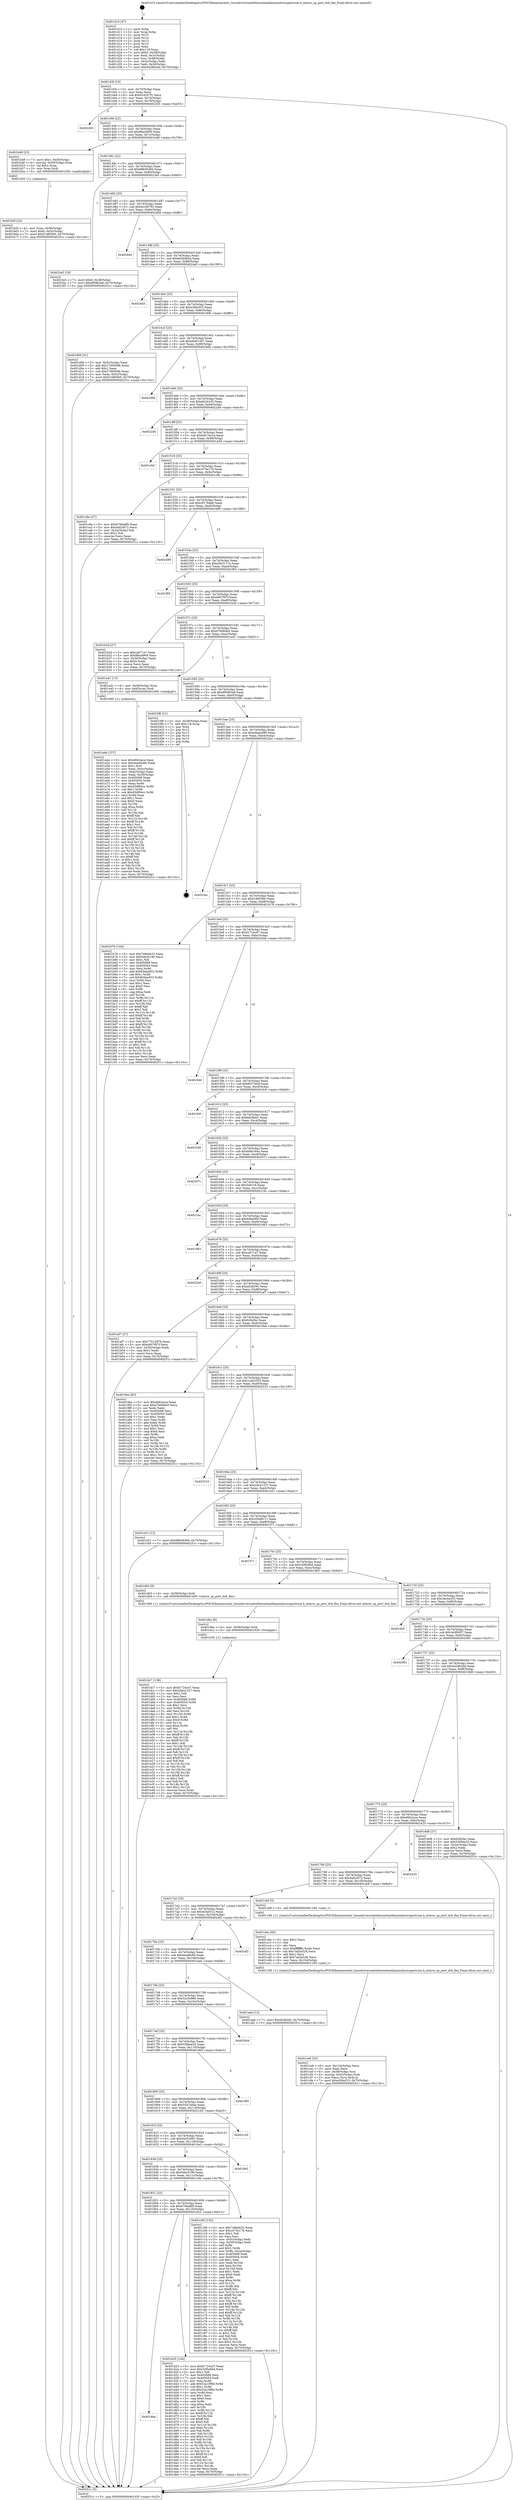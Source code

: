 digraph "0x401410" {
  label = "0x401410 (/mnt/c/Users/mathe/Desktop/tcc/POCII/binaries/extr_linuxdriversnetethernetmellanoxmlxswspectrum.h_mlxsw_sp_port_dcb_fini_Final-ollvm.out::main(0))"
  labelloc = "t"
  node[shape=record]

  Entry [label="",width=0.3,height=0.3,shape=circle,fillcolor=black,style=filled]
  "0x40143f" [label="{
     0x40143f [23]\l
     | [instrs]\l
     &nbsp;&nbsp;0x40143f \<+3\>: mov -0x70(%rbp),%eax\l
     &nbsp;&nbsp;0x401442 \<+2\>: mov %eax,%ecx\l
     &nbsp;&nbsp;0x401444 \<+6\>: sub $0x81d247f1,%ecx\l
     &nbsp;&nbsp;0x40144a \<+3\>: mov %eax,-0x74(%rbp)\l
     &nbsp;&nbsp;0x40144d \<+3\>: mov %ecx,-0x78(%rbp)\l
     &nbsp;&nbsp;0x401450 \<+6\>: je 0000000000402265 \<main+0xe55\>\l
  }"]
  "0x402265" [label="{
     0x402265\l
  }", style=dashed]
  "0x401456" [label="{
     0x401456 [22]\l
     | [instrs]\l
     &nbsp;&nbsp;0x401456 \<+5\>: jmp 000000000040145b \<main+0x4b\>\l
     &nbsp;&nbsp;0x40145b \<+3\>: mov -0x74(%rbp),%eax\l
     &nbsp;&nbsp;0x40145e \<+5\>: sub $0x8facb909,%eax\l
     &nbsp;&nbsp;0x401463 \<+3\>: mov %eax,-0x7c(%rbp)\l
     &nbsp;&nbsp;0x401466 \<+6\>: je 0000000000401b48 \<main+0x738\>\l
  }"]
  Exit [label="",width=0.3,height=0.3,shape=circle,fillcolor=black,style=filled,peripheries=2]
  "0x401b48" [label="{
     0x401b48 [23]\l
     | [instrs]\l
     &nbsp;&nbsp;0x401b48 \<+7\>: movl $0x1,-0x50(%rbp)\l
     &nbsp;&nbsp;0x401b4f \<+4\>: movslq -0x50(%rbp),%rax\l
     &nbsp;&nbsp;0x401b53 \<+4\>: shl $0x2,%rax\l
     &nbsp;&nbsp;0x401b57 \<+3\>: mov %rax,%rdi\l
     &nbsp;&nbsp;0x401b5a \<+5\>: call 0000000000401050 \<malloc@plt\>\l
     | [calls]\l
     &nbsp;&nbsp;0x401050 \{1\} (unknown)\l
  }"]
  "0x40146c" [label="{
     0x40146c [22]\l
     | [instrs]\l
     &nbsp;&nbsp;0x40146c \<+5\>: jmp 0000000000401471 \<main+0x61\>\l
     &nbsp;&nbsp;0x401471 \<+3\>: mov -0x74(%rbp),%eax\l
     &nbsp;&nbsp;0x401474 \<+5\>: sub $0x98836360,%eax\l
     &nbsp;&nbsp;0x401479 \<+3\>: mov %eax,-0x80(%rbp)\l
     &nbsp;&nbsp;0x40147c \<+6\>: je 00000000004023e5 \<main+0xfd5\>\l
  }"]
  "0x401dc7" [label="{
     0x401dc7 [138]\l
     | [instrs]\l
     &nbsp;&nbsp;0x401dc7 \<+5\>: mov $0xf1724cd7,%eax\l
     &nbsp;&nbsp;0x401dcc \<+5\>: mov $0x2de41237,%ecx\l
     &nbsp;&nbsp;0x401dd1 \<+2\>: mov $0x1,%dl\l
     &nbsp;&nbsp;0x401dd3 \<+2\>: xor %esi,%esi\l
     &nbsp;&nbsp;0x401dd5 \<+8\>: mov 0x405068,%r8d\l
     &nbsp;&nbsp;0x401ddd \<+8\>: mov 0x405054,%r9d\l
     &nbsp;&nbsp;0x401de5 \<+3\>: sub $0x1,%esi\l
     &nbsp;&nbsp;0x401de8 \<+3\>: mov %r8d,%r10d\l
     &nbsp;&nbsp;0x401deb \<+3\>: add %esi,%r10d\l
     &nbsp;&nbsp;0x401dee \<+4\>: imul %r10d,%r8d\l
     &nbsp;&nbsp;0x401df2 \<+4\>: and $0x1,%r8d\l
     &nbsp;&nbsp;0x401df6 \<+4\>: cmp $0x0,%r8d\l
     &nbsp;&nbsp;0x401dfa \<+4\>: sete %r11b\l
     &nbsp;&nbsp;0x401dfe \<+4\>: cmp $0xa,%r9d\l
     &nbsp;&nbsp;0x401e02 \<+3\>: setl %bl\l
     &nbsp;&nbsp;0x401e05 \<+3\>: mov %r11b,%r14b\l
     &nbsp;&nbsp;0x401e08 \<+4\>: xor $0xff,%r14b\l
     &nbsp;&nbsp;0x401e0c \<+3\>: mov %bl,%r15b\l
     &nbsp;&nbsp;0x401e0f \<+4\>: xor $0xff,%r15b\l
     &nbsp;&nbsp;0x401e13 \<+3\>: xor $0x1,%dl\l
     &nbsp;&nbsp;0x401e16 \<+3\>: mov %r14b,%r12b\l
     &nbsp;&nbsp;0x401e19 \<+4\>: and $0xff,%r12b\l
     &nbsp;&nbsp;0x401e1d \<+3\>: and %dl,%r11b\l
     &nbsp;&nbsp;0x401e20 \<+3\>: mov %r15b,%r13b\l
     &nbsp;&nbsp;0x401e23 \<+4\>: and $0xff,%r13b\l
     &nbsp;&nbsp;0x401e27 \<+2\>: and %dl,%bl\l
     &nbsp;&nbsp;0x401e29 \<+3\>: or %r11b,%r12b\l
     &nbsp;&nbsp;0x401e2c \<+3\>: or %bl,%r13b\l
     &nbsp;&nbsp;0x401e2f \<+3\>: xor %r13b,%r12b\l
     &nbsp;&nbsp;0x401e32 \<+3\>: or %r15b,%r14b\l
     &nbsp;&nbsp;0x401e35 \<+4\>: xor $0xff,%r14b\l
     &nbsp;&nbsp;0x401e39 \<+3\>: or $0x1,%dl\l
     &nbsp;&nbsp;0x401e3c \<+3\>: and %dl,%r14b\l
     &nbsp;&nbsp;0x401e3f \<+3\>: or %r14b,%r12b\l
     &nbsp;&nbsp;0x401e42 \<+4\>: test $0x1,%r12b\l
     &nbsp;&nbsp;0x401e46 \<+3\>: cmovne %ecx,%eax\l
     &nbsp;&nbsp;0x401e49 \<+3\>: mov %eax,-0x70(%rbp)\l
     &nbsp;&nbsp;0x401e4c \<+5\>: jmp 000000000040251c \<main+0x110c\>\l
  }"]
  "0x4023e5" [label="{
     0x4023e5 [19]\l
     | [instrs]\l
     &nbsp;&nbsp;0x4023e5 \<+7\>: movl $0x0,-0x38(%rbp)\l
     &nbsp;&nbsp;0x4023ec \<+7\>: movl $0xdf5963a8,-0x70(%rbp)\l
     &nbsp;&nbsp;0x4023f3 \<+5\>: jmp 000000000040251c \<main+0x110c\>\l
  }"]
  "0x401482" [label="{
     0x401482 [25]\l
     | [instrs]\l
     &nbsp;&nbsp;0x401482 \<+5\>: jmp 0000000000401487 \<main+0x77\>\l
     &nbsp;&nbsp;0x401487 \<+3\>: mov -0x74(%rbp),%eax\l
     &nbsp;&nbsp;0x40148a \<+5\>: sub $0x9cc58792,%eax\l
     &nbsp;&nbsp;0x40148f \<+6\>: mov %eax,-0x84(%rbp)\l
     &nbsp;&nbsp;0x401495 \<+6\>: je 000000000040240d \<main+0xffd\>\l
  }"]
  "0x401dbe" [label="{
     0x401dbe [9]\l
     | [instrs]\l
     &nbsp;&nbsp;0x401dbe \<+4\>: mov -0x58(%rbp),%rdi\l
     &nbsp;&nbsp;0x401dc2 \<+5\>: call 0000000000401030 \<free@plt\>\l
     | [calls]\l
     &nbsp;&nbsp;0x401030 \{1\} (unknown)\l
  }"]
  "0x40240d" [label="{
     0x40240d\l
  }", style=dashed]
  "0x40149b" [label="{
     0x40149b [25]\l
     | [instrs]\l
     &nbsp;&nbsp;0x40149b \<+5\>: jmp 00000000004014a0 \<main+0x90\>\l
     &nbsp;&nbsp;0x4014a0 \<+3\>: mov -0x74(%rbp),%eax\l
     &nbsp;&nbsp;0x4014a3 \<+5\>: sub $0x9e50db4a,%eax\l
     &nbsp;&nbsp;0x4014a8 \<+6\>: mov %eax,-0x88(%rbp)\l
     &nbsp;&nbsp;0x4014ae \<+6\>: je 00000000004024a5 \<main+0x1095\>\l
  }"]
  "0x40186a" [label="{
     0x40186a\l
  }", style=dashed]
  "0x4024a5" [label="{
     0x4024a5\l
  }", style=dashed]
  "0x4014b4" [label="{
     0x4014b4 [25]\l
     | [instrs]\l
     &nbsp;&nbsp;0x4014b4 \<+5\>: jmp 00000000004014b9 \<main+0xa9\>\l
     &nbsp;&nbsp;0x4014b9 \<+3\>: mov -0x74(%rbp),%eax\l
     &nbsp;&nbsp;0x4014bc \<+5\>: sub $0xa26bcf15,%eax\l
     &nbsp;&nbsp;0x4014c1 \<+6\>: mov %eax,-0x8c(%rbp)\l
     &nbsp;&nbsp;0x4014c7 \<+6\>: je 0000000000401d06 \<main+0x8f6\>\l
  }"]
  "0x401d25" [label="{
     0x401d25 [144]\l
     | [instrs]\l
     &nbsp;&nbsp;0x401d25 \<+5\>: mov $0xf1724cd7,%eax\l
     &nbsp;&nbsp;0x401d2a \<+5\>: mov $0x32f0c6b4,%ecx\l
     &nbsp;&nbsp;0x401d2f \<+2\>: mov $0x1,%dl\l
     &nbsp;&nbsp;0x401d31 \<+7\>: mov 0x405068,%esi\l
     &nbsp;&nbsp;0x401d38 \<+7\>: mov 0x405054,%edi\l
     &nbsp;&nbsp;0x401d3f \<+3\>: mov %esi,%r8d\l
     &nbsp;&nbsp;0x401d42 \<+7\>: add $0x52a19f8d,%r8d\l
     &nbsp;&nbsp;0x401d49 \<+4\>: sub $0x1,%r8d\l
     &nbsp;&nbsp;0x401d4d \<+7\>: sub $0x52a19f8d,%r8d\l
     &nbsp;&nbsp;0x401d54 \<+4\>: imul %r8d,%esi\l
     &nbsp;&nbsp;0x401d58 \<+3\>: and $0x1,%esi\l
     &nbsp;&nbsp;0x401d5b \<+3\>: cmp $0x0,%esi\l
     &nbsp;&nbsp;0x401d5e \<+4\>: sete %r9b\l
     &nbsp;&nbsp;0x401d62 \<+3\>: cmp $0xa,%edi\l
     &nbsp;&nbsp;0x401d65 \<+4\>: setl %r10b\l
     &nbsp;&nbsp;0x401d69 \<+3\>: mov %r9b,%r11b\l
     &nbsp;&nbsp;0x401d6c \<+4\>: xor $0xff,%r11b\l
     &nbsp;&nbsp;0x401d70 \<+3\>: mov %r10b,%bl\l
     &nbsp;&nbsp;0x401d73 \<+3\>: xor $0xff,%bl\l
     &nbsp;&nbsp;0x401d76 \<+3\>: xor $0x0,%dl\l
     &nbsp;&nbsp;0x401d79 \<+3\>: mov %r11b,%r14b\l
     &nbsp;&nbsp;0x401d7c \<+4\>: and $0x0,%r14b\l
     &nbsp;&nbsp;0x401d80 \<+3\>: and %dl,%r9b\l
     &nbsp;&nbsp;0x401d83 \<+3\>: mov %bl,%r15b\l
     &nbsp;&nbsp;0x401d86 \<+4\>: and $0x0,%r15b\l
     &nbsp;&nbsp;0x401d8a \<+3\>: and %dl,%r10b\l
     &nbsp;&nbsp;0x401d8d \<+3\>: or %r9b,%r14b\l
     &nbsp;&nbsp;0x401d90 \<+3\>: or %r10b,%r15b\l
     &nbsp;&nbsp;0x401d93 \<+3\>: xor %r15b,%r14b\l
     &nbsp;&nbsp;0x401d96 \<+3\>: or %bl,%r11b\l
     &nbsp;&nbsp;0x401d99 \<+4\>: xor $0xff,%r11b\l
     &nbsp;&nbsp;0x401d9d \<+3\>: or $0x0,%dl\l
     &nbsp;&nbsp;0x401da0 \<+3\>: and %dl,%r11b\l
     &nbsp;&nbsp;0x401da3 \<+3\>: or %r11b,%r14b\l
     &nbsp;&nbsp;0x401da6 \<+4\>: test $0x1,%r14b\l
     &nbsp;&nbsp;0x401daa \<+3\>: cmovne %ecx,%eax\l
     &nbsp;&nbsp;0x401dad \<+3\>: mov %eax,-0x70(%rbp)\l
     &nbsp;&nbsp;0x401db0 \<+5\>: jmp 000000000040251c \<main+0x110c\>\l
  }"]
  "0x401d06" [label="{
     0x401d06 [31]\l
     | [instrs]\l
     &nbsp;&nbsp;0x401d06 \<+3\>: mov -0x5c(%rbp),%eax\l
     &nbsp;&nbsp;0x401d09 \<+5\>: add $0x27d500d6,%eax\l
     &nbsp;&nbsp;0x401d0e \<+3\>: add $0x1,%eax\l
     &nbsp;&nbsp;0x401d11 \<+5\>: sub $0x27d500d6,%eax\l
     &nbsp;&nbsp;0x401d16 \<+3\>: mov %eax,-0x5c(%rbp)\l
     &nbsp;&nbsp;0x401d19 \<+7\>: movl $0xf14805b0,-0x70(%rbp)\l
     &nbsp;&nbsp;0x401d20 \<+5\>: jmp 000000000040251c \<main+0x110c\>\l
  }"]
  "0x4014cd" [label="{
     0x4014cd [25]\l
     | [instrs]\l
     &nbsp;&nbsp;0x4014cd \<+5\>: jmp 00000000004014d2 \<main+0xc2\>\l
     &nbsp;&nbsp;0x4014d2 \<+3\>: mov -0x74(%rbp),%eax\l
     &nbsp;&nbsp;0x4014d5 \<+5\>: sub $0xa6a013d7,%eax\l
     &nbsp;&nbsp;0x4014da \<+6\>: mov %eax,-0x90(%rbp)\l
     &nbsp;&nbsp;0x4014e0 \<+6\>: je 000000000040246b \<main+0x105b\>\l
  }"]
  "0x401ce6" [label="{
     0x401ce6 [32]\l
     | [instrs]\l
     &nbsp;&nbsp;0x401ce6 \<+6\>: mov -0x134(%rbp),%ecx\l
     &nbsp;&nbsp;0x401cec \<+3\>: imul %eax,%ecx\l
     &nbsp;&nbsp;0x401cef \<+4\>: mov -0x58(%rbp),%rsi\l
     &nbsp;&nbsp;0x401cf3 \<+4\>: movslq -0x5c(%rbp),%rdi\l
     &nbsp;&nbsp;0x401cf7 \<+3\>: mov %ecx,(%rsi,%rdi,4)\l
     &nbsp;&nbsp;0x401cfa \<+7\>: movl $0xa26bcf15,-0x70(%rbp)\l
     &nbsp;&nbsp;0x401d01 \<+5\>: jmp 000000000040251c \<main+0x110c\>\l
  }"]
  "0x40246b" [label="{
     0x40246b\l
  }", style=dashed]
  "0x4014e6" [label="{
     0x4014e6 [25]\l
     | [instrs]\l
     &nbsp;&nbsp;0x4014e6 \<+5\>: jmp 00000000004014eb \<main+0xdb\>\l
     &nbsp;&nbsp;0x4014eb \<+3\>: mov -0x74(%rbp),%eax\l
     &nbsp;&nbsp;0x4014ee \<+5\>: sub $0xafc34103,%eax\l
     &nbsp;&nbsp;0x4014f3 \<+6\>: mov %eax,-0x94(%rbp)\l
     &nbsp;&nbsp;0x4014f9 \<+6\>: je 00000000004022d4 \<main+0xec4\>\l
  }"]
  "0x401cbe" [label="{
     0x401cbe [40]\l
     | [instrs]\l
     &nbsp;&nbsp;0x401cbe \<+5\>: mov $0x2,%ecx\l
     &nbsp;&nbsp;0x401cc3 \<+1\>: cltd\l
     &nbsp;&nbsp;0x401cc4 \<+2\>: idiv %ecx\l
     &nbsp;&nbsp;0x401cc6 \<+6\>: imul $0xfffffffe,%edx,%ecx\l
     &nbsp;&nbsp;0x401ccc \<+6\>: sub $0x7ad3a526,%ecx\l
     &nbsp;&nbsp;0x401cd2 \<+3\>: add $0x1,%ecx\l
     &nbsp;&nbsp;0x401cd5 \<+6\>: add $0x7ad3a526,%ecx\l
     &nbsp;&nbsp;0x401cdb \<+6\>: mov %ecx,-0x134(%rbp)\l
     &nbsp;&nbsp;0x401ce1 \<+5\>: call 0000000000401160 \<next_i\>\l
     | [calls]\l
     &nbsp;&nbsp;0x401160 \{1\} (/mnt/c/Users/mathe/Desktop/tcc/POCII/binaries/extr_linuxdriversnetethernetmellanoxmlxswspectrum.h_mlxsw_sp_port_dcb_fini_Final-ollvm.out::next_i)\l
  }"]
  "0x4022d4" [label="{
     0x4022d4\l
  }", style=dashed]
  "0x4014ff" [label="{
     0x4014ff [25]\l
     | [instrs]\l
     &nbsp;&nbsp;0x4014ff \<+5\>: jmp 0000000000401504 \<main+0xf4\>\l
     &nbsp;&nbsp;0x401504 \<+3\>: mov -0x74(%rbp),%eax\l
     &nbsp;&nbsp;0x401507 \<+5\>: sub $0xbdc7ba1d,%eax\l
     &nbsp;&nbsp;0x40150c \<+6\>: mov %eax,-0x98(%rbp)\l
     &nbsp;&nbsp;0x401512 \<+6\>: je 0000000000401e5d \<main+0xa4d\>\l
  }"]
  "0x401851" [label="{
     0x401851 [25]\l
     | [instrs]\l
     &nbsp;&nbsp;0x401851 \<+5\>: jmp 0000000000401856 \<main+0x446\>\l
     &nbsp;&nbsp;0x401856 \<+3\>: mov -0x74(%rbp),%eax\l
     &nbsp;&nbsp;0x401859 \<+5\>: sub $0x6706a6f0,%eax\l
     &nbsp;&nbsp;0x40185e \<+6\>: mov %eax,-0x120(%rbp)\l
     &nbsp;&nbsp;0x401864 \<+6\>: je 0000000000401d25 \<main+0x915\>\l
  }"]
  "0x401e5d" [label="{
     0x401e5d\l
  }", style=dashed]
  "0x401518" [label="{
     0x401518 [25]\l
     | [instrs]\l
     &nbsp;&nbsp;0x401518 \<+5\>: jmp 000000000040151d \<main+0x10d\>\l
     &nbsp;&nbsp;0x40151d \<+3\>: mov -0x74(%rbp),%eax\l
     &nbsp;&nbsp;0x401520 \<+5\>: sub $0xc475e17b,%eax\l
     &nbsp;&nbsp;0x401525 \<+6\>: mov %eax,-0x9c(%rbp)\l
     &nbsp;&nbsp;0x40152b \<+6\>: je 0000000000401c9e \<main+0x88e\>\l
  }"]
  "0x401c06" [label="{
     0x401c06 [152]\l
     | [instrs]\l
     &nbsp;&nbsp;0x401c06 \<+5\>: mov $0x7e8a0e33,%eax\l
     &nbsp;&nbsp;0x401c0b \<+5\>: mov $0xc475e17b,%ecx\l
     &nbsp;&nbsp;0x401c10 \<+2\>: mov $0x1,%dl\l
     &nbsp;&nbsp;0x401c12 \<+2\>: xor %esi,%esi\l
     &nbsp;&nbsp;0x401c14 \<+3\>: mov -0x5c(%rbp),%edi\l
     &nbsp;&nbsp;0x401c17 \<+3\>: cmp -0x50(%rbp),%edi\l
     &nbsp;&nbsp;0x401c1a \<+4\>: setl %r8b\l
     &nbsp;&nbsp;0x401c1e \<+4\>: and $0x1,%r8b\l
     &nbsp;&nbsp;0x401c22 \<+4\>: mov %r8b,-0x2a(%rbp)\l
     &nbsp;&nbsp;0x401c26 \<+7\>: mov 0x405068,%edi\l
     &nbsp;&nbsp;0x401c2d \<+8\>: mov 0x405054,%r9d\l
     &nbsp;&nbsp;0x401c35 \<+3\>: sub $0x1,%esi\l
     &nbsp;&nbsp;0x401c38 \<+3\>: mov %edi,%r10d\l
     &nbsp;&nbsp;0x401c3b \<+3\>: add %esi,%r10d\l
     &nbsp;&nbsp;0x401c3e \<+4\>: imul %r10d,%edi\l
     &nbsp;&nbsp;0x401c42 \<+3\>: and $0x1,%edi\l
     &nbsp;&nbsp;0x401c45 \<+3\>: cmp $0x0,%edi\l
     &nbsp;&nbsp;0x401c48 \<+4\>: sete %r8b\l
     &nbsp;&nbsp;0x401c4c \<+4\>: cmp $0xa,%r9d\l
     &nbsp;&nbsp;0x401c50 \<+4\>: setl %r11b\l
     &nbsp;&nbsp;0x401c54 \<+3\>: mov %r8b,%bl\l
     &nbsp;&nbsp;0x401c57 \<+3\>: xor $0xff,%bl\l
     &nbsp;&nbsp;0x401c5a \<+3\>: mov %r11b,%r14b\l
     &nbsp;&nbsp;0x401c5d \<+4\>: xor $0xff,%r14b\l
     &nbsp;&nbsp;0x401c61 \<+3\>: xor $0x1,%dl\l
     &nbsp;&nbsp;0x401c64 \<+3\>: mov %bl,%r15b\l
     &nbsp;&nbsp;0x401c67 \<+4\>: and $0xff,%r15b\l
     &nbsp;&nbsp;0x401c6b \<+3\>: and %dl,%r8b\l
     &nbsp;&nbsp;0x401c6e \<+3\>: mov %r14b,%r12b\l
     &nbsp;&nbsp;0x401c71 \<+4\>: and $0xff,%r12b\l
     &nbsp;&nbsp;0x401c75 \<+3\>: and %dl,%r11b\l
     &nbsp;&nbsp;0x401c78 \<+3\>: or %r8b,%r15b\l
     &nbsp;&nbsp;0x401c7b \<+3\>: or %r11b,%r12b\l
     &nbsp;&nbsp;0x401c7e \<+3\>: xor %r12b,%r15b\l
     &nbsp;&nbsp;0x401c81 \<+3\>: or %r14b,%bl\l
     &nbsp;&nbsp;0x401c84 \<+3\>: xor $0xff,%bl\l
     &nbsp;&nbsp;0x401c87 \<+3\>: or $0x1,%dl\l
     &nbsp;&nbsp;0x401c8a \<+2\>: and %dl,%bl\l
     &nbsp;&nbsp;0x401c8c \<+3\>: or %bl,%r15b\l
     &nbsp;&nbsp;0x401c8f \<+4\>: test $0x1,%r15b\l
     &nbsp;&nbsp;0x401c93 \<+3\>: cmovne %ecx,%eax\l
     &nbsp;&nbsp;0x401c96 \<+3\>: mov %eax,-0x70(%rbp)\l
     &nbsp;&nbsp;0x401c99 \<+5\>: jmp 000000000040251c \<main+0x110c\>\l
  }"]
  "0x401c9e" [label="{
     0x401c9e [27]\l
     | [instrs]\l
     &nbsp;&nbsp;0x401c9e \<+5\>: mov $0x6706a6f0,%eax\l
     &nbsp;&nbsp;0x401ca3 \<+5\>: mov $0x4af2c672,%ecx\l
     &nbsp;&nbsp;0x401ca8 \<+3\>: mov -0x2a(%rbp),%dl\l
     &nbsp;&nbsp;0x401cab \<+3\>: test $0x1,%dl\l
     &nbsp;&nbsp;0x401cae \<+3\>: cmovne %ecx,%eax\l
     &nbsp;&nbsp;0x401cb1 \<+3\>: mov %eax,-0x70(%rbp)\l
     &nbsp;&nbsp;0x401cb4 \<+5\>: jmp 000000000040251c \<main+0x110c\>\l
  }"]
  "0x401531" [label="{
     0x401531 [25]\l
     | [instrs]\l
     &nbsp;&nbsp;0x401531 \<+5\>: jmp 0000000000401536 \<main+0x126\>\l
     &nbsp;&nbsp;0x401536 \<+3\>: mov -0x74(%rbp),%eax\l
     &nbsp;&nbsp;0x401539 \<+5\>: sub $0xc9176da6,%eax\l
     &nbsp;&nbsp;0x40153e \<+6\>: mov %eax,-0xa0(%rbp)\l
     &nbsp;&nbsp;0x401544 \<+6\>: je 0000000000402499 \<main+0x1089\>\l
  }"]
  "0x401838" [label="{
     0x401838 [25]\l
     | [instrs]\l
     &nbsp;&nbsp;0x401838 \<+5\>: jmp 000000000040183d \<main+0x42d\>\l
     &nbsp;&nbsp;0x40183d \<+3\>: mov -0x74(%rbp),%eax\l
     &nbsp;&nbsp;0x401840 \<+5\>: sub $0x5dec5190,%eax\l
     &nbsp;&nbsp;0x401845 \<+6\>: mov %eax,-0x11c(%rbp)\l
     &nbsp;&nbsp;0x40184b \<+6\>: je 0000000000401c06 \<main+0x7f6\>\l
  }"]
  "0x402499" [label="{
     0x402499\l
  }", style=dashed]
  "0x40154a" [label="{
     0x40154a [25]\l
     | [instrs]\l
     &nbsp;&nbsp;0x40154a \<+5\>: jmp 000000000040154f \<main+0x13f\>\l
     &nbsp;&nbsp;0x40154f \<+3\>: mov -0x74(%rbp),%eax\l
     &nbsp;&nbsp;0x401552 \<+5\>: sub $0xd3b3117e,%eax\l
     &nbsp;&nbsp;0x401557 \<+6\>: mov %eax,-0xa4(%rbp)\l
     &nbsp;&nbsp;0x40155d \<+6\>: je 0000000000401f65 \<main+0xb55\>\l
  }"]
  "0x4019e2" [label="{
     0x4019e2\l
  }", style=dashed]
  "0x401f65" [label="{
     0x401f65\l
  }", style=dashed]
  "0x401563" [label="{
     0x401563 [25]\l
     | [instrs]\l
     &nbsp;&nbsp;0x401563 \<+5\>: jmp 0000000000401568 \<main+0x158\>\l
     &nbsp;&nbsp;0x401568 \<+3\>: mov -0x74(%rbp),%eax\l
     &nbsp;&nbsp;0x40156b \<+5\>: sub $0xd407f07f,%eax\l
     &nbsp;&nbsp;0x401570 \<+6\>: mov %eax,-0xa8(%rbp)\l
     &nbsp;&nbsp;0x401576 \<+6\>: je 0000000000401b2d \<main+0x71d\>\l
  }"]
  "0x40181f" [label="{
     0x40181f [25]\l
     | [instrs]\l
     &nbsp;&nbsp;0x40181f \<+5\>: jmp 0000000000401824 \<main+0x414\>\l
     &nbsp;&nbsp;0x401824 \<+3\>: mov -0x74(%rbp),%eax\l
     &nbsp;&nbsp;0x401827 \<+5\>: sub $0x5a352691,%eax\l
     &nbsp;&nbsp;0x40182c \<+6\>: mov %eax,-0x118(%rbp)\l
     &nbsp;&nbsp;0x401832 \<+6\>: je 00000000004019e2 \<main+0x5d2\>\l
  }"]
  "0x401b2d" [label="{
     0x401b2d [27]\l
     | [instrs]\l
     &nbsp;&nbsp;0x401b2d \<+5\>: mov $0xca671a7,%eax\l
     &nbsp;&nbsp;0x401b32 \<+5\>: mov $0x8facb909,%ecx\l
     &nbsp;&nbsp;0x401b37 \<+3\>: mov -0x30(%rbp),%edx\l
     &nbsp;&nbsp;0x401b3a \<+3\>: cmp $0x0,%edx\l
     &nbsp;&nbsp;0x401b3d \<+3\>: cmove %ecx,%eax\l
     &nbsp;&nbsp;0x401b40 \<+3\>: mov %eax,-0x70(%rbp)\l
     &nbsp;&nbsp;0x401b43 \<+5\>: jmp 000000000040251c \<main+0x110c\>\l
  }"]
  "0x40157c" [label="{
     0x40157c [25]\l
     | [instrs]\l
     &nbsp;&nbsp;0x40157c \<+5\>: jmp 0000000000401581 \<main+0x171\>\l
     &nbsp;&nbsp;0x401581 \<+3\>: mov -0x74(%rbp),%eax\l
     &nbsp;&nbsp;0x401584 \<+5\>: sub $0xd7b084b0,%eax\l
     &nbsp;&nbsp;0x401589 \<+6\>: mov %eax,-0xac(%rbp)\l
     &nbsp;&nbsp;0x40158f \<+6\>: je 0000000000401a41 \<main+0x631\>\l
  }"]
  "0x4021d5" [label="{
     0x4021d5\l
  }", style=dashed]
  "0x401a41" [label="{
     0x401a41 [13]\l
     | [instrs]\l
     &nbsp;&nbsp;0x401a41 \<+4\>: mov -0x48(%rbp),%rax\l
     &nbsp;&nbsp;0x401a45 \<+4\>: mov 0x8(%rax),%rdi\l
     &nbsp;&nbsp;0x401a49 \<+5\>: call 0000000000401060 \<atoi@plt\>\l
     | [calls]\l
     &nbsp;&nbsp;0x401060 \{1\} (unknown)\l
  }"]
  "0x401595" [label="{
     0x401595 [25]\l
     | [instrs]\l
     &nbsp;&nbsp;0x401595 \<+5\>: jmp 000000000040159a \<main+0x18a\>\l
     &nbsp;&nbsp;0x40159a \<+3\>: mov -0x74(%rbp),%eax\l
     &nbsp;&nbsp;0x40159d \<+5\>: sub $0xdf5963a8,%eax\l
     &nbsp;&nbsp;0x4015a2 \<+6\>: mov %eax,-0xb0(%rbp)\l
     &nbsp;&nbsp;0x4015a8 \<+6\>: je 00000000004023f8 \<main+0xfe8\>\l
  }"]
  "0x401806" [label="{
     0x401806 [25]\l
     | [instrs]\l
     &nbsp;&nbsp;0x401806 \<+5\>: jmp 000000000040180b \<main+0x3fb\>\l
     &nbsp;&nbsp;0x40180b \<+3\>: mov -0x74(%rbp),%eax\l
     &nbsp;&nbsp;0x40180e \<+5\>: sub $0x5547a0aa,%eax\l
     &nbsp;&nbsp;0x401813 \<+6\>: mov %eax,-0x114(%rbp)\l
     &nbsp;&nbsp;0x401819 \<+6\>: je 00000000004021d5 \<main+0xdc5\>\l
  }"]
  "0x4023f8" [label="{
     0x4023f8 [21]\l
     | [instrs]\l
     &nbsp;&nbsp;0x4023f8 \<+3\>: mov -0x38(%rbp),%eax\l
     &nbsp;&nbsp;0x4023fb \<+7\>: add $0x118,%rsp\l
     &nbsp;&nbsp;0x402402 \<+1\>: pop %rbx\l
     &nbsp;&nbsp;0x402403 \<+2\>: pop %r12\l
     &nbsp;&nbsp;0x402405 \<+2\>: pop %r13\l
     &nbsp;&nbsp;0x402407 \<+2\>: pop %r14\l
     &nbsp;&nbsp;0x402409 \<+2\>: pop %r15\l
     &nbsp;&nbsp;0x40240b \<+1\>: pop %rbp\l
     &nbsp;&nbsp;0x40240c \<+1\>: ret\l
  }"]
  "0x4015ae" [label="{
     0x4015ae [25]\l
     | [instrs]\l
     &nbsp;&nbsp;0x4015ae \<+5\>: jmp 00000000004015b3 \<main+0x1a3\>\l
     &nbsp;&nbsp;0x4015b3 \<+3\>: mov -0x74(%rbp),%eax\l
     &nbsp;&nbsp;0x4015b6 \<+5\>: sub $0xe4aae490,%eax\l
     &nbsp;&nbsp;0x4015bb \<+6\>: mov %eax,-0xb4(%rbp)\l
     &nbsp;&nbsp;0x4015c1 \<+6\>: je 00000000004022ec \<main+0xedc\>\l
  }"]
  "0x4018f3" [label="{
     0x4018f3\l
  }", style=dashed]
  "0x4022ec" [label="{
     0x4022ec\l
  }", style=dashed]
  "0x4015c7" [label="{
     0x4015c7 [25]\l
     | [instrs]\l
     &nbsp;&nbsp;0x4015c7 \<+5\>: jmp 00000000004015cc \<main+0x1bc\>\l
     &nbsp;&nbsp;0x4015cc \<+3\>: mov -0x74(%rbp),%eax\l
     &nbsp;&nbsp;0x4015cf \<+5\>: sub $0xf14805b0,%eax\l
     &nbsp;&nbsp;0x4015d4 \<+6\>: mov %eax,-0xb8(%rbp)\l
     &nbsp;&nbsp;0x4015da \<+6\>: je 0000000000401b76 \<main+0x766\>\l
  }"]
  "0x4017ed" [label="{
     0x4017ed [25]\l
     | [instrs]\l
     &nbsp;&nbsp;0x4017ed \<+5\>: jmp 00000000004017f2 \<main+0x3e2\>\l
     &nbsp;&nbsp;0x4017f2 \<+3\>: mov -0x74(%rbp),%eax\l
     &nbsp;&nbsp;0x4017f5 \<+5\>: sub $0x530bea33,%eax\l
     &nbsp;&nbsp;0x4017fa \<+6\>: mov %eax,-0x110(%rbp)\l
     &nbsp;&nbsp;0x401800 \<+6\>: je 00000000004018f3 \<main+0x4e3\>\l
  }"]
  "0x401b76" [label="{
     0x401b76 [144]\l
     | [instrs]\l
     &nbsp;&nbsp;0x401b76 \<+5\>: mov $0x7e8a0e33,%eax\l
     &nbsp;&nbsp;0x401b7b \<+5\>: mov $0x5dec5190,%ecx\l
     &nbsp;&nbsp;0x401b80 \<+2\>: mov $0x1,%dl\l
     &nbsp;&nbsp;0x401b82 \<+7\>: mov 0x405068,%esi\l
     &nbsp;&nbsp;0x401b89 \<+7\>: mov 0x405054,%edi\l
     &nbsp;&nbsp;0x401b90 \<+3\>: mov %esi,%r8d\l
     &nbsp;&nbsp;0x401b93 \<+7\>: add $0x83dea933,%r8d\l
     &nbsp;&nbsp;0x401b9a \<+4\>: sub $0x1,%r8d\l
     &nbsp;&nbsp;0x401b9e \<+7\>: sub $0x83dea933,%r8d\l
     &nbsp;&nbsp;0x401ba5 \<+4\>: imul %r8d,%esi\l
     &nbsp;&nbsp;0x401ba9 \<+3\>: and $0x1,%esi\l
     &nbsp;&nbsp;0x401bac \<+3\>: cmp $0x0,%esi\l
     &nbsp;&nbsp;0x401baf \<+4\>: sete %r9b\l
     &nbsp;&nbsp;0x401bb3 \<+3\>: cmp $0xa,%edi\l
     &nbsp;&nbsp;0x401bb6 \<+4\>: setl %r10b\l
     &nbsp;&nbsp;0x401bba \<+3\>: mov %r9b,%r11b\l
     &nbsp;&nbsp;0x401bbd \<+4\>: xor $0xff,%r11b\l
     &nbsp;&nbsp;0x401bc1 \<+3\>: mov %r10b,%bl\l
     &nbsp;&nbsp;0x401bc4 \<+3\>: xor $0xff,%bl\l
     &nbsp;&nbsp;0x401bc7 \<+3\>: xor $0x1,%dl\l
     &nbsp;&nbsp;0x401bca \<+3\>: mov %r11b,%r14b\l
     &nbsp;&nbsp;0x401bcd \<+4\>: and $0xff,%r14b\l
     &nbsp;&nbsp;0x401bd1 \<+3\>: and %dl,%r9b\l
     &nbsp;&nbsp;0x401bd4 \<+3\>: mov %bl,%r15b\l
     &nbsp;&nbsp;0x401bd7 \<+4\>: and $0xff,%r15b\l
     &nbsp;&nbsp;0x401bdb \<+3\>: and %dl,%r10b\l
     &nbsp;&nbsp;0x401bde \<+3\>: or %r9b,%r14b\l
     &nbsp;&nbsp;0x401be1 \<+3\>: or %r10b,%r15b\l
     &nbsp;&nbsp;0x401be4 \<+3\>: xor %r15b,%r14b\l
     &nbsp;&nbsp;0x401be7 \<+3\>: or %bl,%r11b\l
     &nbsp;&nbsp;0x401bea \<+4\>: xor $0xff,%r11b\l
     &nbsp;&nbsp;0x401bee \<+3\>: or $0x1,%dl\l
     &nbsp;&nbsp;0x401bf1 \<+3\>: and %dl,%r11b\l
     &nbsp;&nbsp;0x401bf4 \<+3\>: or %r11b,%r14b\l
     &nbsp;&nbsp;0x401bf7 \<+4\>: test $0x1,%r14b\l
     &nbsp;&nbsp;0x401bfb \<+3\>: cmovne %ecx,%eax\l
     &nbsp;&nbsp;0x401bfe \<+3\>: mov %eax,-0x70(%rbp)\l
     &nbsp;&nbsp;0x401c01 \<+5\>: jmp 000000000040251c \<main+0x110c\>\l
  }"]
  "0x4015e0" [label="{
     0x4015e0 [25]\l
     | [instrs]\l
     &nbsp;&nbsp;0x4015e0 \<+5\>: jmp 00000000004015e5 \<main+0x1d5\>\l
     &nbsp;&nbsp;0x4015e5 \<+3\>: mov -0x74(%rbp),%eax\l
     &nbsp;&nbsp;0x4015e8 \<+5\>: sub $0xf1724cd7,%eax\l
     &nbsp;&nbsp;0x4015ed \<+6\>: mov %eax,-0xbc(%rbp)\l
     &nbsp;&nbsp;0x4015f3 \<+6\>: je 000000000040244d \<main+0x103d\>\l
  }"]
  "0x4020d4" [label="{
     0x4020d4\l
  }", style=dashed]
  "0x40244d" [label="{
     0x40244d\l
  }", style=dashed]
  "0x4015f9" [label="{
     0x4015f9 [25]\l
     | [instrs]\l
     &nbsp;&nbsp;0x4015f9 \<+5\>: jmp 00000000004015fe \<main+0x1ee\>\l
     &nbsp;&nbsp;0x4015fe \<+3\>: mov -0x74(%rbp),%eax\l
     &nbsp;&nbsp;0x401601 \<+5\>: sub $0xf6375b4f,%eax\l
     &nbsp;&nbsp;0x401606 \<+6\>: mov %eax,-0xc0(%rbp)\l
     &nbsp;&nbsp;0x40160c \<+6\>: je 0000000000401fc9 \<main+0xbb9\>\l
  }"]
  "0x401b5f" [label="{
     0x401b5f [23]\l
     | [instrs]\l
     &nbsp;&nbsp;0x401b5f \<+4\>: mov %rax,-0x58(%rbp)\l
     &nbsp;&nbsp;0x401b63 \<+7\>: movl $0x0,-0x5c(%rbp)\l
     &nbsp;&nbsp;0x401b6a \<+7\>: movl $0xf14805b0,-0x70(%rbp)\l
     &nbsp;&nbsp;0x401b71 \<+5\>: jmp 000000000040251c \<main+0x110c\>\l
  }"]
  "0x401fc9" [label="{
     0x401fc9\l
  }", style=dashed]
  "0x401612" [label="{
     0x401612 [25]\l
     | [instrs]\l
     &nbsp;&nbsp;0x401612 \<+5\>: jmp 0000000000401617 \<main+0x207\>\l
     &nbsp;&nbsp;0x401617 \<+3\>: mov -0x74(%rbp),%eax\l
     &nbsp;&nbsp;0x40161a \<+5\>: sub $0xfd43fab1,%eax\l
     &nbsp;&nbsp;0x40161f \<+6\>: mov %eax,-0xc4(%rbp)\l
     &nbsp;&nbsp;0x401625 \<+6\>: je 00000000004023d9 \<main+0xfc9\>\l
  }"]
  "0x4017d4" [label="{
     0x4017d4 [25]\l
     | [instrs]\l
     &nbsp;&nbsp;0x4017d4 \<+5\>: jmp 00000000004017d9 \<main+0x3c9\>\l
     &nbsp;&nbsp;0x4017d9 \<+3\>: mov -0x74(%rbp),%eax\l
     &nbsp;&nbsp;0x4017dc \<+5\>: sub $0x52c5c966,%eax\l
     &nbsp;&nbsp;0x4017e1 \<+6\>: mov %eax,-0x10c(%rbp)\l
     &nbsp;&nbsp;0x4017e7 \<+6\>: je 00000000004020d4 \<main+0xcc4\>\l
  }"]
  "0x4023d9" [label="{
     0x4023d9\l
  }", style=dashed]
  "0x40162b" [label="{
     0x40162b [25]\l
     | [instrs]\l
     &nbsp;&nbsp;0x40162b \<+5\>: jmp 0000000000401630 \<main+0x220\>\l
     &nbsp;&nbsp;0x401630 \<+3\>: mov -0x74(%rbp),%eax\l
     &nbsp;&nbsp;0x401633 \<+5\>: sub $0xfddb164a,%eax\l
     &nbsp;&nbsp;0x401638 \<+6\>: mov %eax,-0xc8(%rbp)\l
     &nbsp;&nbsp;0x40163e \<+6\>: je 000000000040207c \<main+0xc6c\>\l
  }"]
  "0x401aeb" [label="{
     0x401aeb [12]\l
     | [instrs]\l
     &nbsp;&nbsp;0x401aeb \<+7\>: movl $0xd24b59c,-0x70(%rbp)\l
     &nbsp;&nbsp;0x401af2 \<+5\>: jmp 000000000040251c \<main+0x110c\>\l
  }"]
  "0x40207c" [label="{
     0x40207c\l
  }", style=dashed]
  "0x401644" [label="{
     0x401644 [25]\l
     | [instrs]\l
     &nbsp;&nbsp;0x401644 \<+5\>: jmp 0000000000401649 \<main+0x239\>\l
     &nbsp;&nbsp;0x401649 \<+3\>: mov -0x74(%rbp),%eax\l
     &nbsp;&nbsp;0x40164c \<+5\>: sub $0x5e87c9,%eax\l
     &nbsp;&nbsp;0x401651 \<+6\>: mov %eax,-0xcc(%rbp)\l
     &nbsp;&nbsp;0x401657 \<+6\>: je 00000000004021bc \<main+0xdac\>\l
  }"]
  "0x4017bb" [label="{
     0x4017bb [25]\l
     | [instrs]\l
     &nbsp;&nbsp;0x4017bb \<+5\>: jmp 00000000004017c0 \<main+0x3b0\>\l
     &nbsp;&nbsp;0x4017c0 \<+3\>: mov -0x74(%rbp),%eax\l
     &nbsp;&nbsp;0x4017c3 \<+5\>: sub $0x4ea49c84,%eax\l
     &nbsp;&nbsp;0x4017c8 \<+6\>: mov %eax,-0x108(%rbp)\l
     &nbsp;&nbsp;0x4017ce \<+6\>: je 0000000000401aeb \<main+0x6db\>\l
  }"]
  "0x4021bc" [label="{
     0x4021bc\l
  }", style=dashed]
  "0x40165d" [label="{
     0x40165d [25]\l
     | [instrs]\l
     &nbsp;&nbsp;0x40165d \<+5\>: jmp 0000000000401662 \<main+0x252\>\l
     &nbsp;&nbsp;0x401662 \<+3\>: mov -0x74(%rbp),%eax\l
     &nbsp;&nbsp;0x401665 \<+5\>: sub $0x94ba069,%eax\l
     &nbsp;&nbsp;0x40166a \<+6\>: mov %eax,-0xd0(%rbp)\l
     &nbsp;&nbsp;0x401670 \<+6\>: je 0000000000401983 \<main+0x573\>\l
  }"]
  "0x4024f2" [label="{
     0x4024f2\l
  }", style=dashed]
  "0x401983" [label="{
     0x401983\l
  }", style=dashed]
  "0x401676" [label="{
     0x401676 [25]\l
     | [instrs]\l
     &nbsp;&nbsp;0x401676 \<+5\>: jmp 000000000040167b \<main+0x26b\>\l
     &nbsp;&nbsp;0x40167b \<+3\>: mov -0x74(%rbp),%eax\l
     &nbsp;&nbsp;0x40167e \<+5\>: sub $0xca671a7,%eax\l
     &nbsp;&nbsp;0x401683 \<+6\>: mov %eax,-0xd4(%rbp)\l
     &nbsp;&nbsp;0x401689 \<+6\>: je 00000000004022e0 \<main+0xed0\>\l
  }"]
  "0x4017a2" [label="{
     0x4017a2 [25]\l
     | [instrs]\l
     &nbsp;&nbsp;0x4017a2 \<+5\>: jmp 00000000004017a7 \<main+0x397\>\l
     &nbsp;&nbsp;0x4017a7 \<+3\>: mov -0x74(%rbp),%eax\l
     &nbsp;&nbsp;0x4017aa \<+5\>: sub $0x4c5af312,%eax\l
     &nbsp;&nbsp;0x4017af \<+6\>: mov %eax,-0x104(%rbp)\l
     &nbsp;&nbsp;0x4017b5 \<+6\>: je 00000000004024f2 \<main+0x10e2\>\l
  }"]
  "0x4022e0" [label="{
     0x4022e0\l
  }", style=dashed]
  "0x40168f" [label="{
     0x40168f [25]\l
     | [instrs]\l
     &nbsp;&nbsp;0x40168f \<+5\>: jmp 0000000000401694 \<main+0x284\>\l
     &nbsp;&nbsp;0x401694 \<+3\>: mov -0x74(%rbp),%eax\l
     &nbsp;&nbsp;0x401697 \<+5\>: sub $0xd24b59c,%eax\l
     &nbsp;&nbsp;0x40169c \<+6\>: mov %eax,-0xd8(%rbp)\l
     &nbsp;&nbsp;0x4016a2 \<+6\>: je 0000000000401af7 \<main+0x6e7\>\l
  }"]
  "0x401cb9" [label="{
     0x401cb9 [5]\l
     | [instrs]\l
     &nbsp;&nbsp;0x401cb9 \<+5\>: call 0000000000401160 \<next_i\>\l
     | [calls]\l
     &nbsp;&nbsp;0x401160 \{1\} (/mnt/c/Users/mathe/Desktop/tcc/POCII/binaries/extr_linuxdriversnetethernetmellanoxmlxswspectrum.h_mlxsw_sp_port_dcb_fini_Final-ollvm.out::next_i)\l
  }"]
  "0x401af7" [label="{
     0x401af7 [27]\l
     | [instrs]\l
     &nbsp;&nbsp;0x401af7 \<+5\>: mov $0x77012876,%eax\l
     &nbsp;&nbsp;0x401afc \<+5\>: mov $0xd407f07f,%ecx\l
     &nbsp;&nbsp;0x401b01 \<+3\>: mov -0x30(%rbp),%edx\l
     &nbsp;&nbsp;0x401b04 \<+3\>: cmp $0x1,%edx\l
     &nbsp;&nbsp;0x401b07 \<+3\>: cmovl %ecx,%eax\l
     &nbsp;&nbsp;0x401b0a \<+3\>: mov %eax,-0x70(%rbp)\l
     &nbsp;&nbsp;0x401b0d \<+5\>: jmp 000000000040251c \<main+0x110c\>\l
  }"]
  "0x4016a8" [label="{
     0x4016a8 [25]\l
     | [instrs]\l
     &nbsp;&nbsp;0x4016a8 \<+5\>: jmp 00000000004016ad \<main+0x29d\>\l
     &nbsp;&nbsp;0x4016ad \<+3\>: mov -0x74(%rbp),%eax\l
     &nbsp;&nbsp;0x4016b0 \<+5\>: sub $0xfc0b2bc,%eax\l
     &nbsp;&nbsp;0x4016b5 \<+6\>: mov %eax,-0xdc(%rbp)\l
     &nbsp;&nbsp;0x4016bb \<+6\>: je 00000000004019ee \<main+0x5de\>\l
  }"]
  "0x401789" [label="{
     0x401789 [25]\l
     | [instrs]\l
     &nbsp;&nbsp;0x401789 \<+5\>: jmp 000000000040178e \<main+0x37e\>\l
     &nbsp;&nbsp;0x40178e \<+3\>: mov -0x74(%rbp),%eax\l
     &nbsp;&nbsp;0x401791 \<+5\>: sub $0x4af2c672,%eax\l
     &nbsp;&nbsp;0x401796 \<+6\>: mov %eax,-0x100(%rbp)\l
     &nbsp;&nbsp;0x40179c \<+6\>: je 0000000000401cb9 \<main+0x8a9\>\l
  }"]
  "0x4019ee" [label="{
     0x4019ee [83]\l
     | [instrs]\l
     &nbsp;&nbsp;0x4019ee \<+5\>: mov $0x46fc2ece,%eax\l
     &nbsp;&nbsp;0x4019f3 \<+5\>: mov $0xd7b084b0,%ecx\l
     &nbsp;&nbsp;0x4019f8 \<+2\>: xor %edx,%edx\l
     &nbsp;&nbsp;0x4019fa \<+7\>: mov 0x405068,%esi\l
     &nbsp;&nbsp;0x401a01 \<+7\>: mov 0x405054,%edi\l
     &nbsp;&nbsp;0x401a08 \<+3\>: sub $0x1,%edx\l
     &nbsp;&nbsp;0x401a0b \<+3\>: mov %esi,%r8d\l
     &nbsp;&nbsp;0x401a0e \<+3\>: add %edx,%r8d\l
     &nbsp;&nbsp;0x401a11 \<+4\>: imul %r8d,%esi\l
     &nbsp;&nbsp;0x401a15 \<+3\>: and $0x1,%esi\l
     &nbsp;&nbsp;0x401a18 \<+3\>: cmp $0x0,%esi\l
     &nbsp;&nbsp;0x401a1b \<+4\>: sete %r9b\l
     &nbsp;&nbsp;0x401a1f \<+3\>: cmp $0xa,%edi\l
     &nbsp;&nbsp;0x401a22 \<+4\>: setl %r10b\l
     &nbsp;&nbsp;0x401a26 \<+3\>: mov %r9b,%r11b\l
     &nbsp;&nbsp;0x401a29 \<+3\>: and %r10b,%r11b\l
     &nbsp;&nbsp;0x401a2c \<+3\>: xor %r10b,%r9b\l
     &nbsp;&nbsp;0x401a2f \<+3\>: or %r9b,%r11b\l
     &nbsp;&nbsp;0x401a32 \<+4\>: test $0x1,%r11b\l
     &nbsp;&nbsp;0x401a36 \<+3\>: cmovne %ecx,%eax\l
     &nbsp;&nbsp;0x401a39 \<+3\>: mov %eax,-0x70(%rbp)\l
     &nbsp;&nbsp;0x401a3c \<+5\>: jmp 000000000040251c \<main+0x110c\>\l
  }"]
  "0x4016c1" [label="{
     0x4016c1 [25]\l
     | [instrs]\l
     &nbsp;&nbsp;0x4016c1 \<+5\>: jmp 00000000004016c6 \<main+0x2b6\>\l
     &nbsp;&nbsp;0x4016c6 \<+3\>: mov -0x74(%rbp),%eax\l
     &nbsp;&nbsp;0x4016c9 \<+5\>: sub $0x1ce63325,%eax\l
     &nbsp;&nbsp;0x4016ce \<+6\>: mov %eax,-0xe0(%rbp)\l
     &nbsp;&nbsp;0x4016d4 \<+6\>: je 0000000000402510 \<main+0x1100\>\l
  }"]
  "0x402425" [label="{
     0x402425\l
  }", style=dashed]
  "0x402510" [label="{
     0x402510\l
  }", style=dashed]
  "0x4016da" [label="{
     0x4016da [25]\l
     | [instrs]\l
     &nbsp;&nbsp;0x4016da \<+5\>: jmp 00000000004016df \<main+0x2cf\>\l
     &nbsp;&nbsp;0x4016df \<+3\>: mov -0x74(%rbp),%eax\l
     &nbsp;&nbsp;0x4016e2 \<+5\>: sub $0x2de41237,%eax\l
     &nbsp;&nbsp;0x4016e7 \<+6\>: mov %eax,-0xe4(%rbp)\l
     &nbsp;&nbsp;0x4016ed \<+6\>: je 0000000000401e51 \<main+0xa41\>\l
  }"]
  "0x401a4e" [label="{
     0x401a4e [157]\l
     | [instrs]\l
     &nbsp;&nbsp;0x401a4e \<+5\>: mov $0x46fc2ece,%ecx\l
     &nbsp;&nbsp;0x401a53 \<+5\>: mov $0x4ea49c84,%edx\l
     &nbsp;&nbsp;0x401a58 \<+3\>: mov $0x1,%sil\l
     &nbsp;&nbsp;0x401a5b \<+3\>: mov %eax,-0x4c(%rbp)\l
     &nbsp;&nbsp;0x401a5e \<+3\>: mov -0x4c(%rbp),%eax\l
     &nbsp;&nbsp;0x401a61 \<+3\>: mov %eax,-0x30(%rbp)\l
     &nbsp;&nbsp;0x401a64 \<+7\>: mov 0x405068,%eax\l
     &nbsp;&nbsp;0x401a6b \<+8\>: mov 0x405054,%r8d\l
     &nbsp;&nbsp;0x401a73 \<+3\>: mov %eax,%r9d\l
     &nbsp;&nbsp;0x401a76 \<+7\>: add $0xd3df84cc,%r9d\l
     &nbsp;&nbsp;0x401a7d \<+4\>: sub $0x1,%r9d\l
     &nbsp;&nbsp;0x401a81 \<+7\>: sub $0xd3df84cc,%r9d\l
     &nbsp;&nbsp;0x401a88 \<+4\>: imul %r9d,%eax\l
     &nbsp;&nbsp;0x401a8c \<+3\>: and $0x1,%eax\l
     &nbsp;&nbsp;0x401a8f \<+3\>: cmp $0x0,%eax\l
     &nbsp;&nbsp;0x401a92 \<+4\>: sete %r10b\l
     &nbsp;&nbsp;0x401a96 \<+4\>: cmp $0xa,%r8d\l
     &nbsp;&nbsp;0x401a9a \<+4\>: setl %r11b\l
     &nbsp;&nbsp;0x401a9e \<+3\>: mov %r10b,%bl\l
     &nbsp;&nbsp;0x401aa1 \<+3\>: xor $0xff,%bl\l
     &nbsp;&nbsp;0x401aa4 \<+3\>: mov %r11b,%r14b\l
     &nbsp;&nbsp;0x401aa7 \<+4\>: xor $0xff,%r14b\l
     &nbsp;&nbsp;0x401aab \<+4\>: xor $0x1,%sil\l
     &nbsp;&nbsp;0x401aaf \<+3\>: mov %bl,%r15b\l
     &nbsp;&nbsp;0x401ab2 \<+4\>: and $0xff,%r15b\l
     &nbsp;&nbsp;0x401ab6 \<+3\>: and %sil,%r10b\l
     &nbsp;&nbsp;0x401ab9 \<+3\>: mov %r14b,%r12b\l
     &nbsp;&nbsp;0x401abc \<+4\>: and $0xff,%r12b\l
     &nbsp;&nbsp;0x401ac0 \<+3\>: and %sil,%r11b\l
     &nbsp;&nbsp;0x401ac3 \<+3\>: or %r10b,%r15b\l
     &nbsp;&nbsp;0x401ac6 \<+3\>: or %r11b,%r12b\l
     &nbsp;&nbsp;0x401ac9 \<+3\>: xor %r12b,%r15b\l
     &nbsp;&nbsp;0x401acc \<+3\>: or %r14b,%bl\l
     &nbsp;&nbsp;0x401acf \<+3\>: xor $0xff,%bl\l
     &nbsp;&nbsp;0x401ad2 \<+4\>: or $0x1,%sil\l
     &nbsp;&nbsp;0x401ad6 \<+3\>: and %sil,%bl\l
     &nbsp;&nbsp;0x401ad9 \<+3\>: or %bl,%r15b\l
     &nbsp;&nbsp;0x401adc \<+4\>: test $0x1,%r15b\l
     &nbsp;&nbsp;0x401ae0 \<+3\>: cmovne %edx,%ecx\l
     &nbsp;&nbsp;0x401ae3 \<+3\>: mov %ecx,-0x70(%rbp)\l
     &nbsp;&nbsp;0x401ae6 \<+5\>: jmp 000000000040251c \<main+0x110c\>\l
  }"]
  "0x401e51" [label="{
     0x401e51 [12]\l
     | [instrs]\l
     &nbsp;&nbsp;0x401e51 \<+7\>: movl $0x98836360,-0x70(%rbp)\l
     &nbsp;&nbsp;0x401e58 \<+5\>: jmp 000000000040251c \<main+0x110c\>\l
  }"]
  "0x4016f3" [label="{
     0x4016f3 [25]\l
     | [instrs]\l
     &nbsp;&nbsp;0x4016f3 \<+5\>: jmp 00000000004016f8 \<main+0x2e8\>\l
     &nbsp;&nbsp;0x4016f8 \<+3\>: mov -0x74(%rbp),%eax\l
     &nbsp;&nbsp;0x4016fb \<+5\>: sub $0x329d8111,%eax\l
     &nbsp;&nbsp;0x401700 \<+6\>: mov %eax,-0xe8(%rbp)\l
     &nbsp;&nbsp;0x401706 \<+6\>: je 0000000000401f71 \<main+0xb61\>\l
  }"]
  "0x401410" [label="{
     0x401410 [47]\l
     | [instrs]\l
     &nbsp;&nbsp;0x401410 \<+1\>: push %rbp\l
     &nbsp;&nbsp;0x401411 \<+3\>: mov %rsp,%rbp\l
     &nbsp;&nbsp;0x401414 \<+2\>: push %r15\l
     &nbsp;&nbsp;0x401416 \<+2\>: push %r14\l
     &nbsp;&nbsp;0x401418 \<+2\>: push %r13\l
     &nbsp;&nbsp;0x40141a \<+2\>: push %r12\l
     &nbsp;&nbsp;0x40141c \<+1\>: push %rbx\l
     &nbsp;&nbsp;0x40141d \<+7\>: sub $0x118,%rsp\l
     &nbsp;&nbsp;0x401424 \<+7\>: movl $0x0,-0x38(%rbp)\l
     &nbsp;&nbsp;0x40142b \<+3\>: mov %edi,-0x3c(%rbp)\l
     &nbsp;&nbsp;0x40142e \<+4\>: mov %rsi,-0x48(%rbp)\l
     &nbsp;&nbsp;0x401432 \<+3\>: mov -0x3c(%rbp),%edi\l
     &nbsp;&nbsp;0x401435 \<+3\>: mov %edi,-0x34(%rbp)\l
     &nbsp;&nbsp;0x401438 \<+7\>: movl $0x4428b3dd,-0x70(%rbp)\l
  }"]
  "0x401f71" [label="{
     0x401f71\l
  }", style=dashed]
  "0x40170c" [label="{
     0x40170c [25]\l
     | [instrs]\l
     &nbsp;&nbsp;0x40170c \<+5\>: jmp 0000000000401711 \<main+0x301\>\l
     &nbsp;&nbsp;0x401711 \<+3\>: mov -0x74(%rbp),%eax\l
     &nbsp;&nbsp;0x401714 \<+5\>: sub $0x32f0c6b4,%eax\l
     &nbsp;&nbsp;0x401719 \<+6\>: mov %eax,-0xec(%rbp)\l
     &nbsp;&nbsp;0x40171f \<+6\>: je 0000000000401db5 \<main+0x9a5\>\l
  }"]
  "0x40251c" [label="{
     0x40251c [5]\l
     | [instrs]\l
     &nbsp;&nbsp;0x40251c \<+5\>: jmp 000000000040143f \<main+0x2f\>\l
  }"]
  "0x401db5" [label="{
     0x401db5 [9]\l
     | [instrs]\l
     &nbsp;&nbsp;0x401db5 \<+4\>: mov -0x58(%rbp),%rdi\l
     &nbsp;&nbsp;0x401db9 \<+5\>: call 0000000000401400 \<mlxsw_sp_port_dcb_fini\>\l
     | [calls]\l
     &nbsp;&nbsp;0x401400 \{1\} (/mnt/c/Users/mathe/Desktop/tcc/POCII/binaries/extr_linuxdriversnetethernetmellanoxmlxswspectrum.h_mlxsw_sp_port_dcb_fini_Final-ollvm.out::mlxsw_sp_port_dcb_fini)\l
  }"]
  "0x401725" [label="{
     0x401725 [25]\l
     | [instrs]\l
     &nbsp;&nbsp;0x401725 \<+5\>: jmp 000000000040172a \<main+0x31a\>\l
     &nbsp;&nbsp;0x40172a \<+3\>: mov -0x74(%rbp),%eax\l
     &nbsp;&nbsp;0x40172d \<+5\>: sub $0x3ac4e255,%eax\l
     &nbsp;&nbsp;0x401732 \<+6\>: mov %eax,-0xf0(%rbp)\l
     &nbsp;&nbsp;0x401738 \<+6\>: je 0000000000401eb5 \<main+0xaa5\>\l
  }"]
  "0x401770" [label="{
     0x401770 [25]\l
     | [instrs]\l
     &nbsp;&nbsp;0x401770 \<+5\>: jmp 0000000000401775 \<main+0x365\>\l
     &nbsp;&nbsp;0x401775 \<+3\>: mov -0x74(%rbp),%eax\l
     &nbsp;&nbsp;0x401778 \<+5\>: sub $0x46fc2ece,%eax\l
     &nbsp;&nbsp;0x40177d \<+6\>: mov %eax,-0xfc(%rbp)\l
     &nbsp;&nbsp;0x401783 \<+6\>: je 0000000000402425 \<main+0x1015\>\l
  }"]
  "0x401eb5" [label="{
     0x401eb5\l
  }", style=dashed]
  "0x40173e" [label="{
     0x40173e [25]\l
     | [instrs]\l
     &nbsp;&nbsp;0x40173e \<+5\>: jmp 0000000000401743 \<main+0x333\>\l
     &nbsp;&nbsp;0x401743 \<+3\>: mov -0x74(%rbp),%eax\l
     &nbsp;&nbsp;0x401746 \<+5\>: sub $0x3e3f0057,%eax\l
     &nbsp;&nbsp;0x40174b \<+6\>: mov %eax,-0xf4(%rbp)\l
     &nbsp;&nbsp;0x401751 \<+6\>: je 0000000000402061 \<main+0xc51\>\l
  }"]
  "0x4018d8" [label="{
     0x4018d8 [27]\l
     | [instrs]\l
     &nbsp;&nbsp;0x4018d8 \<+5\>: mov $0xfc0b2bc,%eax\l
     &nbsp;&nbsp;0x4018dd \<+5\>: mov $0x530bea33,%ecx\l
     &nbsp;&nbsp;0x4018e2 \<+3\>: mov -0x34(%rbp),%edx\l
     &nbsp;&nbsp;0x4018e5 \<+3\>: cmp $0x2,%edx\l
     &nbsp;&nbsp;0x4018e8 \<+3\>: cmovne %ecx,%eax\l
     &nbsp;&nbsp;0x4018eb \<+3\>: mov %eax,-0x70(%rbp)\l
     &nbsp;&nbsp;0x4018ee \<+5\>: jmp 000000000040251c \<main+0x110c\>\l
  }"]
  "0x402061" [label="{
     0x402061\l
  }", style=dashed]
  "0x401757" [label="{
     0x401757 [25]\l
     | [instrs]\l
     &nbsp;&nbsp;0x401757 \<+5\>: jmp 000000000040175c \<main+0x34c\>\l
     &nbsp;&nbsp;0x40175c \<+3\>: mov -0x74(%rbp),%eax\l
     &nbsp;&nbsp;0x40175f \<+5\>: sub $0x4428b3dd,%eax\l
     &nbsp;&nbsp;0x401764 \<+6\>: mov %eax,-0xf8(%rbp)\l
     &nbsp;&nbsp;0x40176a \<+6\>: je 00000000004018d8 \<main+0x4c8\>\l
  }"]
  Entry -> "0x401410" [label=" 1"]
  "0x40143f" -> "0x402265" [label=" 0"]
  "0x40143f" -> "0x401456" [label=" 20"]
  "0x4023f8" -> Exit [label=" 1"]
  "0x401456" -> "0x401b48" [label=" 1"]
  "0x401456" -> "0x40146c" [label=" 19"]
  "0x4023e5" -> "0x40251c" [label=" 1"]
  "0x40146c" -> "0x4023e5" [label=" 1"]
  "0x40146c" -> "0x401482" [label=" 18"]
  "0x401e51" -> "0x40251c" [label=" 1"]
  "0x401482" -> "0x40240d" [label=" 0"]
  "0x401482" -> "0x40149b" [label=" 18"]
  "0x401dc7" -> "0x40251c" [label=" 1"]
  "0x40149b" -> "0x4024a5" [label=" 0"]
  "0x40149b" -> "0x4014b4" [label=" 18"]
  "0x401dbe" -> "0x401dc7" [label=" 1"]
  "0x4014b4" -> "0x401d06" [label=" 1"]
  "0x4014b4" -> "0x4014cd" [label=" 17"]
  "0x401db5" -> "0x401dbe" [label=" 1"]
  "0x4014cd" -> "0x40246b" [label=" 0"]
  "0x4014cd" -> "0x4014e6" [label=" 17"]
  "0x401851" -> "0x40186a" [label=" 0"]
  "0x4014e6" -> "0x4022d4" [label=" 0"]
  "0x4014e6" -> "0x4014ff" [label=" 17"]
  "0x401851" -> "0x401d25" [label=" 1"]
  "0x4014ff" -> "0x401e5d" [label=" 0"]
  "0x4014ff" -> "0x401518" [label=" 17"]
  "0x401d25" -> "0x40251c" [label=" 1"]
  "0x401518" -> "0x401c9e" [label=" 2"]
  "0x401518" -> "0x401531" [label=" 15"]
  "0x401d06" -> "0x40251c" [label=" 1"]
  "0x401531" -> "0x402499" [label=" 0"]
  "0x401531" -> "0x40154a" [label=" 15"]
  "0x401cbe" -> "0x401ce6" [label=" 1"]
  "0x40154a" -> "0x401f65" [label=" 0"]
  "0x40154a" -> "0x401563" [label=" 15"]
  "0x401cb9" -> "0x401cbe" [label=" 1"]
  "0x401563" -> "0x401b2d" [label=" 1"]
  "0x401563" -> "0x40157c" [label=" 14"]
  "0x401c06" -> "0x40251c" [label=" 2"]
  "0x40157c" -> "0x401a41" [label=" 1"]
  "0x40157c" -> "0x401595" [label=" 13"]
  "0x401838" -> "0x401851" [label=" 1"]
  "0x401595" -> "0x4023f8" [label=" 1"]
  "0x401595" -> "0x4015ae" [label=" 12"]
  "0x401ce6" -> "0x40251c" [label=" 1"]
  "0x4015ae" -> "0x4022ec" [label=" 0"]
  "0x4015ae" -> "0x4015c7" [label=" 12"]
  "0x40181f" -> "0x401838" [label=" 3"]
  "0x4015c7" -> "0x401b76" [label=" 2"]
  "0x4015c7" -> "0x4015e0" [label=" 10"]
  "0x401c9e" -> "0x40251c" [label=" 2"]
  "0x4015e0" -> "0x40244d" [label=" 0"]
  "0x4015e0" -> "0x4015f9" [label=" 10"]
  "0x401806" -> "0x40181f" [label=" 3"]
  "0x4015f9" -> "0x401fc9" [label=" 0"]
  "0x4015f9" -> "0x401612" [label=" 10"]
  "0x401838" -> "0x401c06" [label=" 2"]
  "0x401612" -> "0x4023d9" [label=" 0"]
  "0x401612" -> "0x40162b" [label=" 10"]
  "0x4017ed" -> "0x401806" [label=" 3"]
  "0x40162b" -> "0x40207c" [label=" 0"]
  "0x40162b" -> "0x401644" [label=" 10"]
  "0x4017ed" -> "0x4018f3" [label=" 0"]
  "0x401644" -> "0x4021bc" [label=" 0"]
  "0x401644" -> "0x40165d" [label=" 10"]
  "0x4017d4" -> "0x4017ed" [label=" 3"]
  "0x40165d" -> "0x401983" [label=" 0"]
  "0x40165d" -> "0x401676" [label=" 10"]
  "0x4017d4" -> "0x4020d4" [label=" 0"]
  "0x401676" -> "0x4022e0" [label=" 0"]
  "0x401676" -> "0x40168f" [label=" 10"]
  "0x401b76" -> "0x40251c" [label=" 2"]
  "0x40168f" -> "0x401af7" [label=" 1"]
  "0x40168f" -> "0x4016a8" [label=" 9"]
  "0x401b5f" -> "0x40251c" [label=" 1"]
  "0x4016a8" -> "0x4019ee" [label=" 1"]
  "0x4016a8" -> "0x4016c1" [label=" 8"]
  "0x401b2d" -> "0x40251c" [label=" 1"]
  "0x4016c1" -> "0x402510" [label=" 0"]
  "0x4016c1" -> "0x4016da" [label=" 8"]
  "0x401af7" -> "0x40251c" [label=" 1"]
  "0x4016da" -> "0x401e51" [label=" 1"]
  "0x4016da" -> "0x4016f3" [label=" 7"]
  "0x4017bb" -> "0x4017d4" [label=" 3"]
  "0x4016f3" -> "0x401f71" [label=" 0"]
  "0x4016f3" -> "0x40170c" [label=" 7"]
  "0x4017bb" -> "0x401aeb" [label=" 1"]
  "0x40170c" -> "0x401db5" [label=" 1"]
  "0x40170c" -> "0x401725" [label=" 6"]
  "0x40181f" -> "0x4019e2" [label=" 0"]
  "0x401725" -> "0x401eb5" [label=" 0"]
  "0x401725" -> "0x40173e" [label=" 6"]
  "0x4017a2" -> "0x4017bb" [label=" 4"]
  "0x40173e" -> "0x402061" [label=" 0"]
  "0x40173e" -> "0x401757" [label=" 6"]
  "0x4017a2" -> "0x4024f2" [label=" 0"]
  "0x401757" -> "0x4018d8" [label=" 1"]
  "0x401757" -> "0x401770" [label=" 5"]
  "0x4018d8" -> "0x40251c" [label=" 1"]
  "0x401410" -> "0x40143f" [label=" 1"]
  "0x40251c" -> "0x40143f" [label=" 19"]
  "0x4019ee" -> "0x40251c" [label=" 1"]
  "0x401a41" -> "0x401a4e" [label=" 1"]
  "0x401a4e" -> "0x40251c" [label=" 1"]
  "0x401aeb" -> "0x40251c" [label=" 1"]
  "0x401770" -> "0x402425" [label=" 0"]
  "0x401770" -> "0x401789" [label=" 5"]
  "0x401b48" -> "0x401b5f" [label=" 1"]
  "0x401789" -> "0x401cb9" [label=" 1"]
  "0x401789" -> "0x4017a2" [label=" 4"]
  "0x401806" -> "0x4021d5" [label=" 0"]
}
